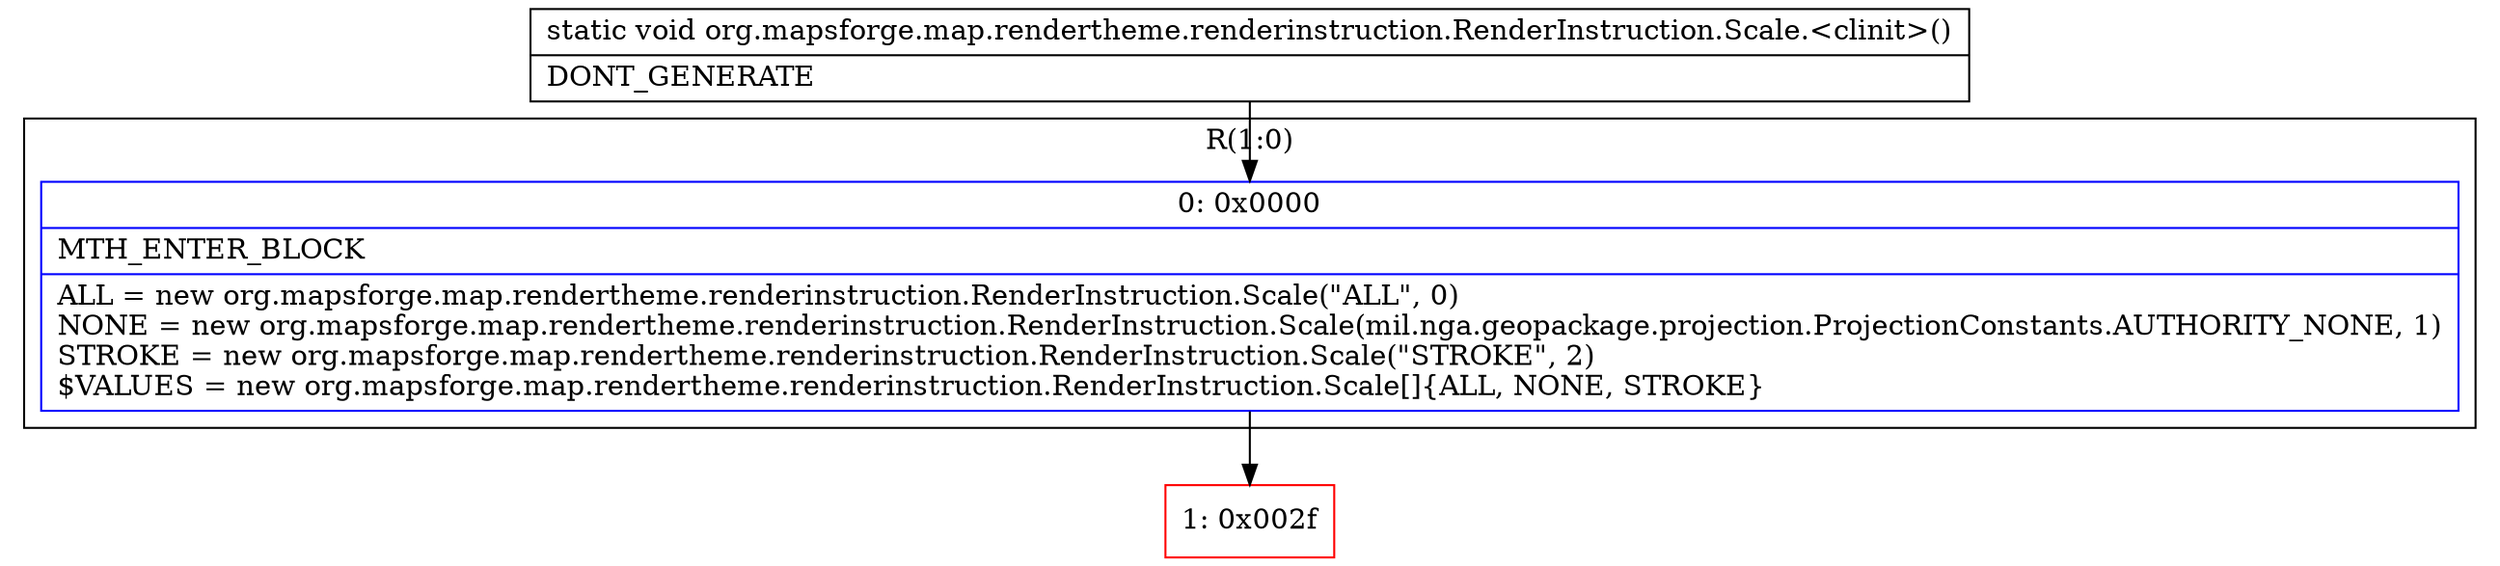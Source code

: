 digraph "CFG fororg.mapsforge.map.rendertheme.renderinstruction.RenderInstruction.Scale.\<clinit\>()V" {
subgraph cluster_Region_705510728 {
label = "R(1:0)";
node [shape=record,color=blue];
Node_0 [shape=record,label="{0\:\ 0x0000|MTH_ENTER_BLOCK\l|ALL = new org.mapsforge.map.rendertheme.renderinstruction.RenderInstruction.Scale(\"ALL\", 0)\lNONE = new org.mapsforge.map.rendertheme.renderinstruction.RenderInstruction.Scale(mil.nga.geopackage.projection.ProjectionConstants.AUTHORITY_NONE, 1)\lSTROKE = new org.mapsforge.map.rendertheme.renderinstruction.RenderInstruction.Scale(\"STROKE\", 2)\l$VALUES = new org.mapsforge.map.rendertheme.renderinstruction.RenderInstruction.Scale[]\{ALL, NONE, STROKE\}\l}"];
}
Node_1 [shape=record,color=red,label="{1\:\ 0x002f}"];
MethodNode[shape=record,label="{static void org.mapsforge.map.rendertheme.renderinstruction.RenderInstruction.Scale.\<clinit\>()  | DONT_GENERATE\l}"];
MethodNode -> Node_0;
Node_0 -> Node_1;
}

